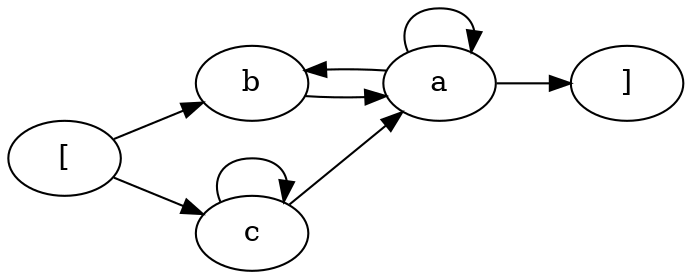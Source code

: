 digraph G {
rankdir = LR
label = "";
esg0_vertex0 -> esg0_vertex2;
esg0_vertex0 -> esg0_vertex3;
esg0_vertex1 -> esg0_vertex4;
esg0_vertex1 -> esg0_vertex1;
esg0_vertex3 -> esg0_vertex3;
esg0_vertex1 -> esg0_vertex2;
esg0_vertex3 -> esg0_vertex1;
esg0_vertex2 -> esg0_vertex1;
esg0_vertex0 [label = "["]
esg0_vertex2 [label = "b"]
esg0_vertex3 [label = "c"]
esg0_vertex1 [label = "a"]
esg0_vertex4 [label = "]"]
}
